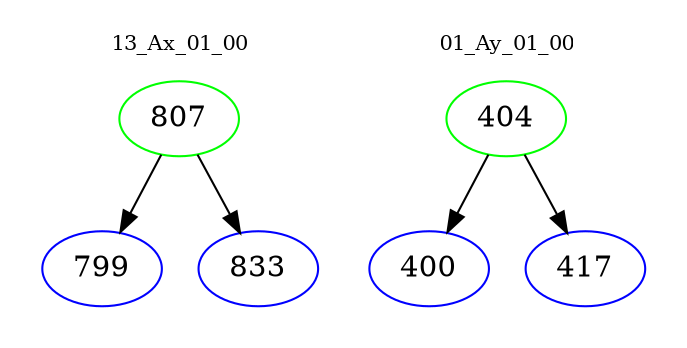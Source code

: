 digraph{
subgraph cluster_0 {
color = white
label = "13_Ax_01_00";
fontsize=10;
T0_807 [label="807", color="green"]
T0_807 -> T0_799 [color="black"]
T0_799 [label="799", color="blue"]
T0_807 -> T0_833 [color="black"]
T0_833 [label="833", color="blue"]
}
subgraph cluster_1 {
color = white
label = "01_Ay_01_00";
fontsize=10;
T1_404 [label="404", color="green"]
T1_404 -> T1_400 [color="black"]
T1_400 [label="400", color="blue"]
T1_404 -> T1_417 [color="black"]
T1_417 [label="417", color="blue"]
}
}
